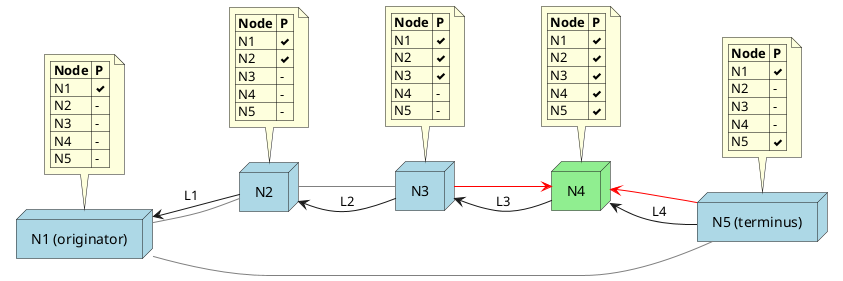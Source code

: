 @startuml
left to right direction

node "N1 (originator)" as N1 #LightBlue
node N2 #LightBlue
node N3 #LightBlue
node N4 #LightGreen
node "N5 (terminus)" as N5 #LightBlue

N2 -[#Gray]- N1
N1 <-- N2 : L1
N2 <-- N3 : L2
N3 -[#Gray]- N2
N3 <-- N4 : L3
N4 <-[#Red]- N3
N4 <-- N5 : L4
N5 -[#Red]-> N4
N1 -[#Gray]- N5

note top of N1
    |= Node |= P |
    | N1 | <&check> |
    | N2 | - |
    | N3 | - |
    | N4 | - |
    | N5 | - |
end note

note top of N2
    |= Node |= P |
    | N1 | <&check> |
    | N2 | <&check> |
    | N3 | - |
    | N4 | - |
    | N5 | - |
end note

note top of N3
    |= Node |= P |
    | N1 | <&check> |
    | N2 | <&check> |
    | N3 | <&check> |
    | N4 | - |
    | N5 | - |
end note

note top of N5
    |= Node |= P |
    | N1 | <&check> |
    | N2 | - |
    | N3 | - |
    | N4 | - |
    | N5 | <&check> |
end note

note top of N4
    |= Node |= P |
    | N1 | <&check> |
    | N2 | <&check> |
    | N3 | <&check> |
    | N4 | <&check> |
    | N5 | <&check> |
end note

@enduml